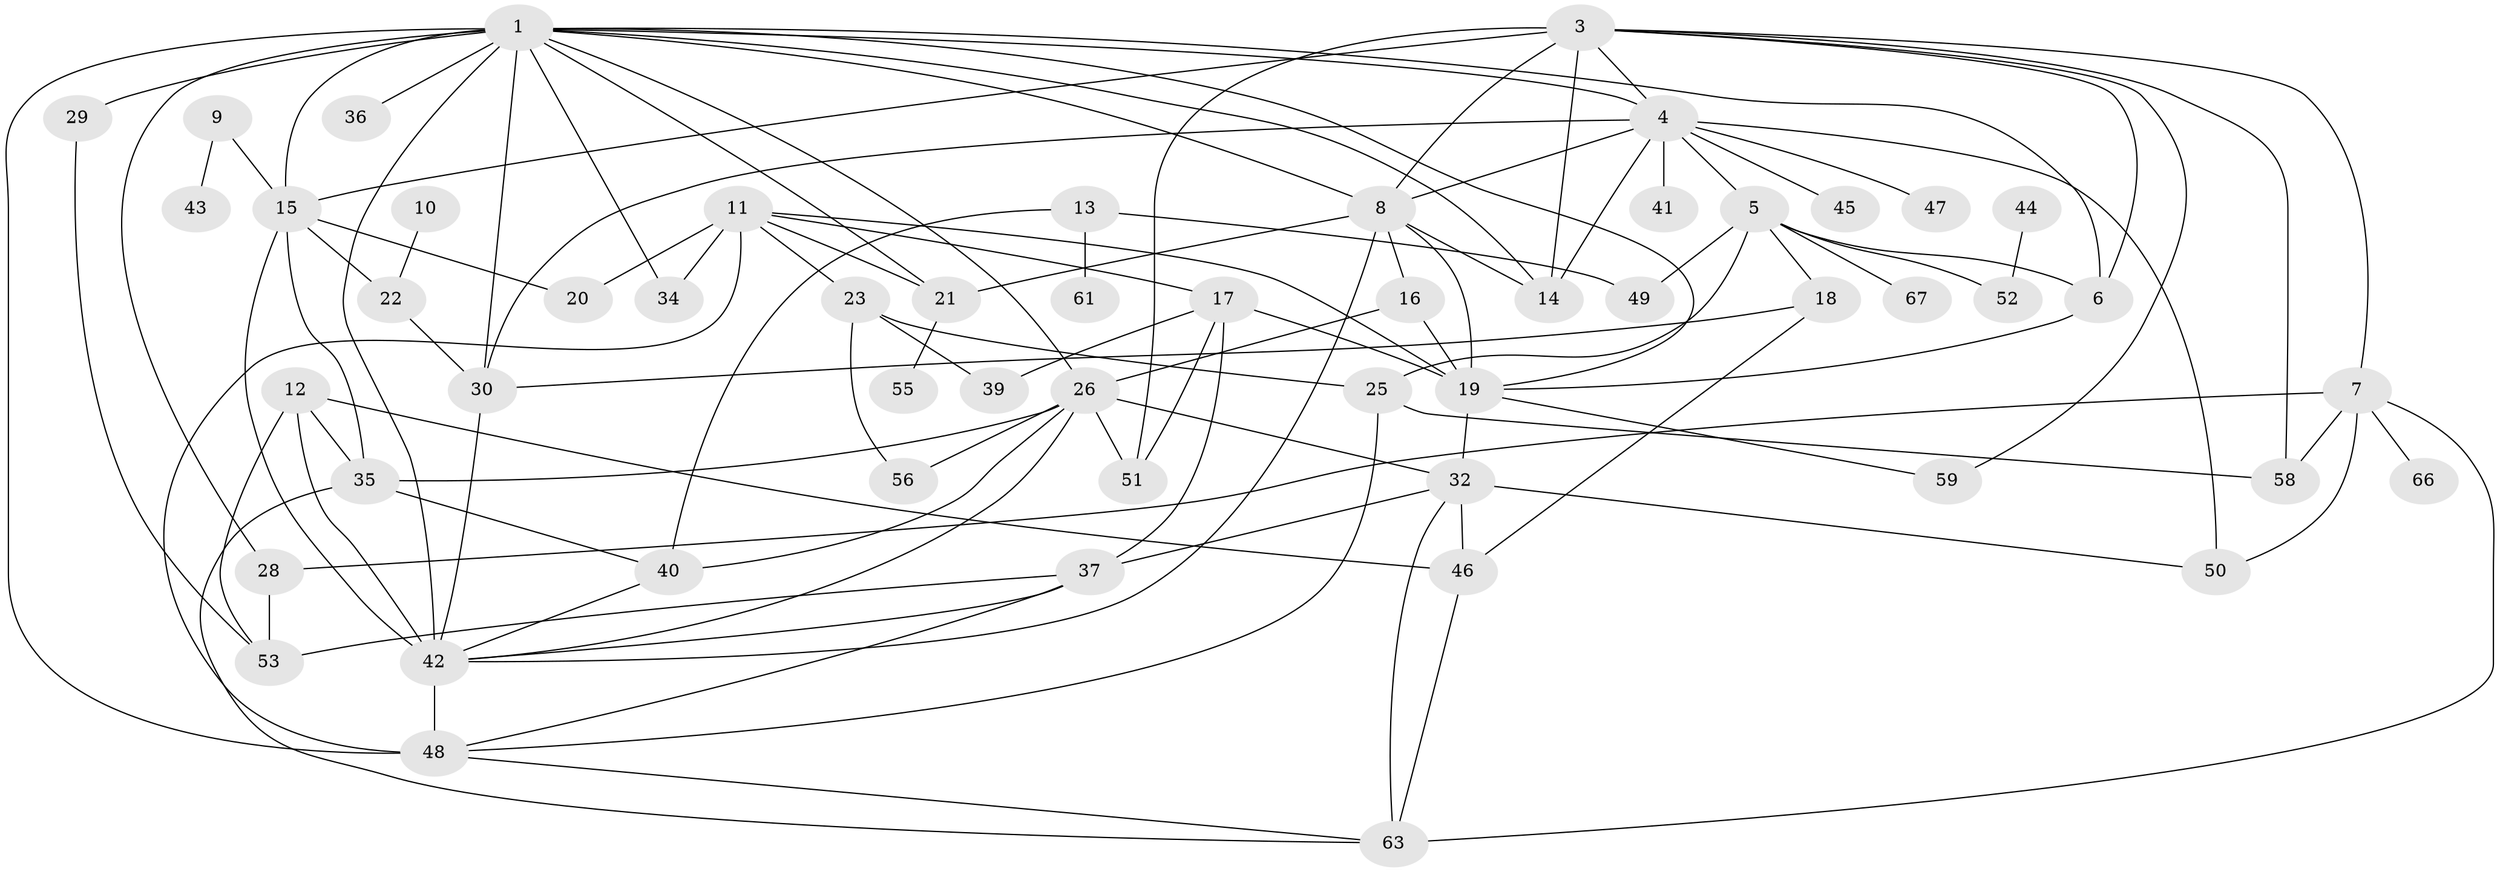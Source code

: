 // original degree distribution, {4: 0.18045112781954886, 0: 0.09022556390977443, 2: 0.21052631578947367, 3: 0.20300751879699247, 1: 0.17293233082706766, 5: 0.07518796992481203, 7: 0.022556390977443608, 8: 0.007518796992481203, 6: 0.03007518796992481, 9: 0.007518796992481203}
// Generated by graph-tools (version 1.1) at 2025/33/03/09/25 02:33:34]
// undirected, 55 vertices, 110 edges
graph export_dot {
graph [start="1"]
  node [color=gray90,style=filled];
  1;
  3;
  4;
  5;
  6;
  7;
  8;
  9;
  10;
  11;
  12;
  13;
  14;
  15;
  16;
  17;
  18;
  19;
  20;
  21;
  22;
  23;
  25;
  26;
  28;
  29;
  30;
  32;
  34;
  35;
  36;
  37;
  39;
  40;
  41;
  42;
  43;
  44;
  45;
  46;
  47;
  48;
  49;
  50;
  51;
  52;
  53;
  55;
  56;
  58;
  59;
  61;
  63;
  66;
  67;
  1 -- 4 [weight=1.0];
  1 -- 6 [weight=1.0];
  1 -- 8 [weight=1.0];
  1 -- 14 [weight=2.0];
  1 -- 15 [weight=1.0];
  1 -- 19 [weight=1.0];
  1 -- 21 [weight=1.0];
  1 -- 26 [weight=1.0];
  1 -- 28 [weight=1.0];
  1 -- 29 [weight=1.0];
  1 -- 30 [weight=2.0];
  1 -- 34 [weight=1.0];
  1 -- 36 [weight=2.0];
  1 -- 42 [weight=1.0];
  1 -- 48 [weight=1.0];
  3 -- 4 [weight=1.0];
  3 -- 6 [weight=1.0];
  3 -- 7 [weight=1.0];
  3 -- 8 [weight=1.0];
  3 -- 14 [weight=1.0];
  3 -- 15 [weight=1.0];
  3 -- 51 [weight=2.0];
  3 -- 58 [weight=1.0];
  3 -- 59 [weight=1.0];
  4 -- 5 [weight=1.0];
  4 -- 8 [weight=1.0];
  4 -- 14 [weight=1.0];
  4 -- 30 [weight=1.0];
  4 -- 41 [weight=1.0];
  4 -- 45 [weight=1.0];
  4 -- 47 [weight=1.0];
  4 -- 50 [weight=1.0];
  5 -- 6 [weight=1.0];
  5 -- 18 [weight=1.0];
  5 -- 25 [weight=1.0];
  5 -- 49 [weight=1.0];
  5 -- 52 [weight=1.0];
  5 -- 67 [weight=1.0];
  6 -- 19 [weight=1.0];
  7 -- 28 [weight=1.0];
  7 -- 50 [weight=1.0];
  7 -- 58 [weight=1.0];
  7 -- 63 [weight=1.0];
  7 -- 66 [weight=1.0];
  8 -- 14 [weight=1.0];
  8 -- 16 [weight=1.0];
  8 -- 19 [weight=1.0];
  8 -- 21 [weight=1.0];
  8 -- 42 [weight=1.0];
  9 -- 15 [weight=1.0];
  9 -- 43 [weight=1.0];
  10 -- 22 [weight=1.0];
  11 -- 17 [weight=1.0];
  11 -- 19 [weight=1.0];
  11 -- 20 [weight=1.0];
  11 -- 21 [weight=1.0];
  11 -- 23 [weight=1.0];
  11 -- 34 [weight=1.0];
  11 -- 48 [weight=3.0];
  12 -- 35 [weight=2.0];
  12 -- 42 [weight=1.0];
  12 -- 46 [weight=1.0];
  12 -- 53 [weight=1.0];
  13 -- 40 [weight=1.0];
  13 -- 49 [weight=1.0];
  13 -- 61 [weight=1.0];
  15 -- 20 [weight=1.0];
  15 -- 22 [weight=1.0];
  15 -- 35 [weight=1.0];
  15 -- 42 [weight=3.0];
  16 -- 19 [weight=1.0];
  16 -- 26 [weight=1.0];
  17 -- 19 [weight=1.0];
  17 -- 37 [weight=1.0];
  17 -- 39 [weight=1.0];
  17 -- 51 [weight=2.0];
  18 -- 30 [weight=1.0];
  18 -- 46 [weight=1.0];
  19 -- 32 [weight=1.0];
  19 -- 59 [weight=1.0];
  21 -- 55 [weight=1.0];
  22 -- 30 [weight=1.0];
  23 -- 25 [weight=1.0];
  23 -- 39 [weight=1.0];
  23 -- 56 [weight=1.0];
  25 -- 48 [weight=1.0];
  25 -- 58 [weight=1.0];
  26 -- 32 [weight=1.0];
  26 -- 35 [weight=1.0];
  26 -- 40 [weight=1.0];
  26 -- 42 [weight=1.0];
  26 -- 51 [weight=1.0];
  26 -- 56 [weight=1.0];
  28 -- 53 [weight=2.0];
  29 -- 53 [weight=1.0];
  30 -- 42 [weight=1.0];
  32 -- 37 [weight=1.0];
  32 -- 46 [weight=1.0];
  32 -- 50 [weight=1.0];
  32 -- 63 [weight=1.0];
  35 -- 40 [weight=1.0];
  35 -- 63 [weight=1.0];
  37 -- 42 [weight=1.0];
  37 -- 48 [weight=1.0];
  37 -- 53 [weight=1.0];
  40 -- 42 [weight=1.0];
  42 -- 48 [weight=2.0];
  44 -- 52 [weight=1.0];
  46 -- 63 [weight=1.0];
  48 -- 63 [weight=1.0];
}
